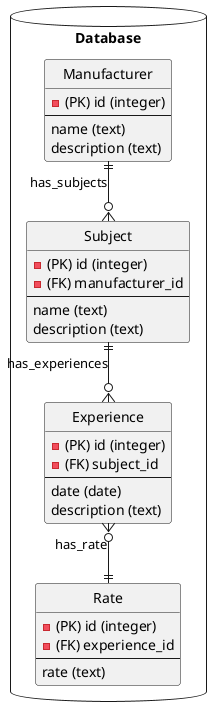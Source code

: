 @startuml Database

database "Database" {
    hide circle
    skinparam linetype ortho

  entity "Manufacturer" {
    ' comment
    -(PK) id (integer)
    --
    name (text)
    description (text)
  }
  
  entity "Subject" {
    ' comment
    -(PK) id (integer)
    -(FK) manufacturer_id
    --
    name (text)
    description (text)
  }

  entity "Experience" {
    -(PK) id (integer)
    -(FK) subject_id
    --
    date (date)
    description (text)
  }

  entity "Rate" {
    -(PK) id (integer)
    -(FK) experience_id
    --
    rate (text)
  }

}

Subject ||--o{ Experience : has_experiences
Manufacturer ||--o{ Subject : has_subjects
Experience }o--|| Rate : has_rate

@enduml